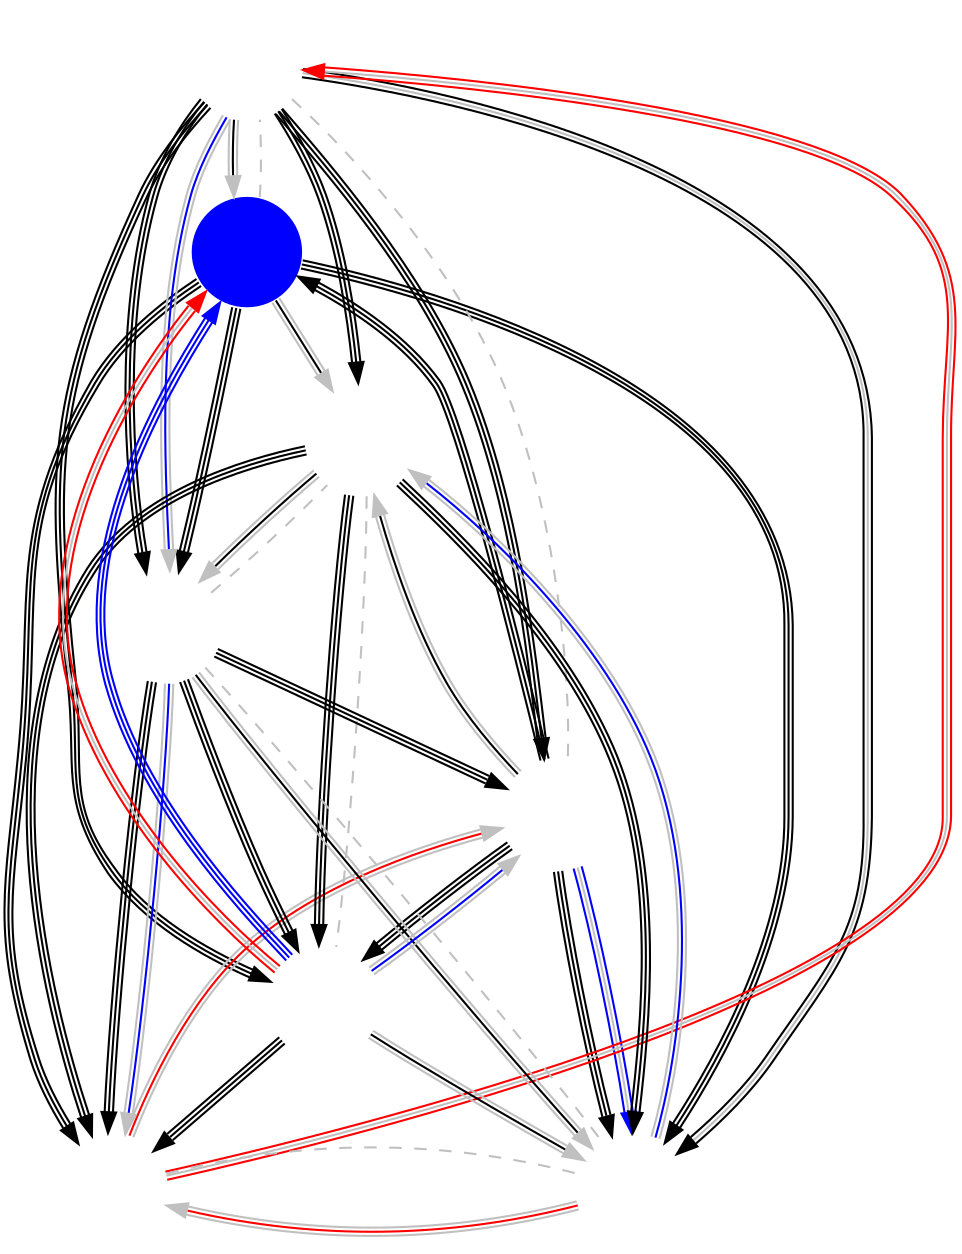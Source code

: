 digraph EU {
	node [shape=circle fixedsize=true width=.75 label="" color="white"];
	imagepath="logos/";
	TL	[ image="liquid.png" style="filled" fillcolor="blue" ];
	FNC	[ image="fnatic.png" ];
	TRC	[ image="tricked.png" ];
	PD	[ image="playing-ducks.png" ];
	EXP	[ image="expert.png" ];
	DIG	[ image="dignitas.png" ];
	ZE	[ image="zealots.png" ];
	TGG	[ image="team-good-guys.png" ];

	/* Phase 1 Aggregates */
//	FNC	->	TL	[ color="lightgray" ]
//	TL	->	TRC	[ color="lightgray" ]
//	TL	->	PD	[ color="lightgray" ]
//	TL	->	EXP	[ color="lightgray" ]
//	TL	->	DIG	[ color="lightgray" ]
//	FNC	->	TRC	[ color="lightgray:lightgray:lightgray" ]
//	FNC	->	PD	[ color="lightgray:lightgray:lightgray" ]
//	FNC	->	EXP	[ color="lightgray:lightgray" ]
//	FNC	->	DIG	[ color="lightgray" ]
//	TRC	->	PD	[ color="lightgray" ]
//	EXP	->	TRC	[ color="lightgray" ]
//	DIG	->	TRC	[ color="lightgray:lightgray" constraint="false" ]
//	EXP	->	PD	[ color="lightgray:lightgray:lightgray" constraint="false" ]
//	DIG	->	PD	[ color="lightgray:lightgray:lightgray" ]
//	DIG	->	EXP	[ color="lightgray" ]

	/* Phase 2 Group stage 1 - Round 1 */
	TRC	->	EXP	[ color="gray:black:gray" ]
	ZE	->	PD	[ color="black:black:black" ]
	PD	->	TRC	[ /*color="gray:black:gray"*/ color="gray:red:gray" constraint="false" ]
	TL	->	TGG	[ color="black:black:black" ]
	FNC	->	ZE	[ color="black:black:black" ]
	TL	->	DIG	[ color="black:black:black" ]

	/* Phase 2 Group stage 1 - Round 2 */
	FNC	->	TL	[ color="gray:black:gray" ]
	DIG	->	TGG	[ color="gray:black:gray" ]
	EXP	->	ZE	[ color="black:black:black" ]
	TGG	->	PD	[ /*color="gray:black:gray"*/ color="gray:red:gray" constraint="false" ]
	FNC	->	TRC	[ color="black:black:black" ]
	EXP	->	DIG	[ color="gray:black:gray" ]

	/* Phase 2 Group stage 1 - Round 3 */
	TRC	->	TL	[ color="black:black:black" ]
	EXP	->	PD	[ color="black:black:black" ]
	FNC	->	TGG	[ color="black:gray:black" ]
	DIG	->	ZE	[ color="black:black:black" ]
	TL	->	PD	[ color="black:black:black" ]
	FNC	->	EXP	[ color="black:black:black" ]

	/* Phase 2 Group stage 1 - Round 4 */
	TRC	->	TGG	[ color="black:black:black" ]
	DIG	->	PD	[ color="black:black:black" ]
	FNC	->	DIG	[ color="black:black:black" ]
	ZE	->	TL	[ /*color="black:gray:black"*/ color="red:gray:red" constraint="false" ]
	TRC	->	ZE	[ color="black:black:black" ]
	EXP	->	TGG	[ color="black:black:black" ]

	/* Phase 2 Group stage 1 - Round 5 */
	DIG	->	TRC	[ color="black:black:black" ]
	TL	->	EXP	[ color="gray:black:gray" ]
	ZE	->	TGG	[ color="gray:black:gray" ]
	PD	->	FNC	[ /*color="black:gray:black"*/ color="red:gray:red" constraint="false" ]

	/* Phase 2 Group stage 2 - Round 1 */
	TRC	->	TGG	[ color="blue:gray:blue" ]
	DIG	->	PD	[ color="gray:blue:gray" ]
	FNC	->	DIG	[ color="gray:blue:gray" ]
	ZE	->	TRC	[ color="gray:blue:gray" ]
	ZE	->	TL	[ color="blue:blue:blue" ]
	TGG	->	EXP	[ color="gray:blue:gray" ]
	
	edge [ color="gray" dir="none" constraint="false" style="dashed"]

	/* Phase 2 Group stage 2 - Round 2 */
	TL	->	FNC
	DIG	->	TGG
	EXP	->	ZE
	PD	->	TGG
	FNC	->	TRC
	DIG	->	EXP

}
